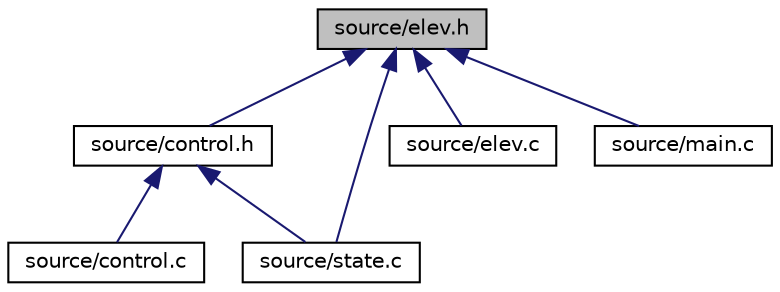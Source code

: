 digraph "source/elev.h"
{
  edge [fontname="Helvetica",fontsize="10",labelfontname="Helvetica",labelfontsize="10"];
  node [fontname="Helvetica",fontsize="10",shape=record];
  Node1 [label="source/elev.h",height=0.2,width=0.4,color="black", fillcolor="grey75", style="filled", fontcolor="black"];
  Node1 -> Node2 [dir="back",color="midnightblue",fontsize="10",style="solid",fontname="Helvetica"];
  Node2 [label="source/control.h",height=0.2,width=0.4,color="black", fillcolor="white", style="filled",URL="$control_8h.html",tooltip="A control system for elevator orders. "];
  Node2 -> Node3 [dir="back",color="midnightblue",fontsize="10",style="solid",fontname="Helvetica"];
  Node3 [label="source/control.c",height=0.2,width=0.4,color="black", fillcolor="white", style="filled",URL="$control_8c_source.html"];
  Node2 -> Node4 [dir="back",color="midnightblue",fontsize="10",style="solid",fontname="Helvetica"];
  Node4 [label="source/state.c",height=0.2,width=0.4,color="black", fillcolor="white", style="filled",URL="$state_8c_source.html"];
  Node1 -> Node5 [dir="back",color="midnightblue",fontsize="10",style="solid",fontname="Helvetica"];
  Node5 [label="source/elev.c",height=0.2,width=0.4,color="black", fillcolor="white", style="filled",URL="$elev_8c_source.html"];
  Node1 -> Node6 [dir="back",color="midnightblue",fontsize="10",style="solid",fontname="Helvetica"];
  Node6 [label="source/main.c",height=0.2,width=0.4,color="black", fillcolor="white", style="filled",URL="$main_8c_source.html"];
  Node1 -> Node4 [dir="back",color="midnightblue",fontsize="10",style="solid",fontname="Helvetica"];
}
